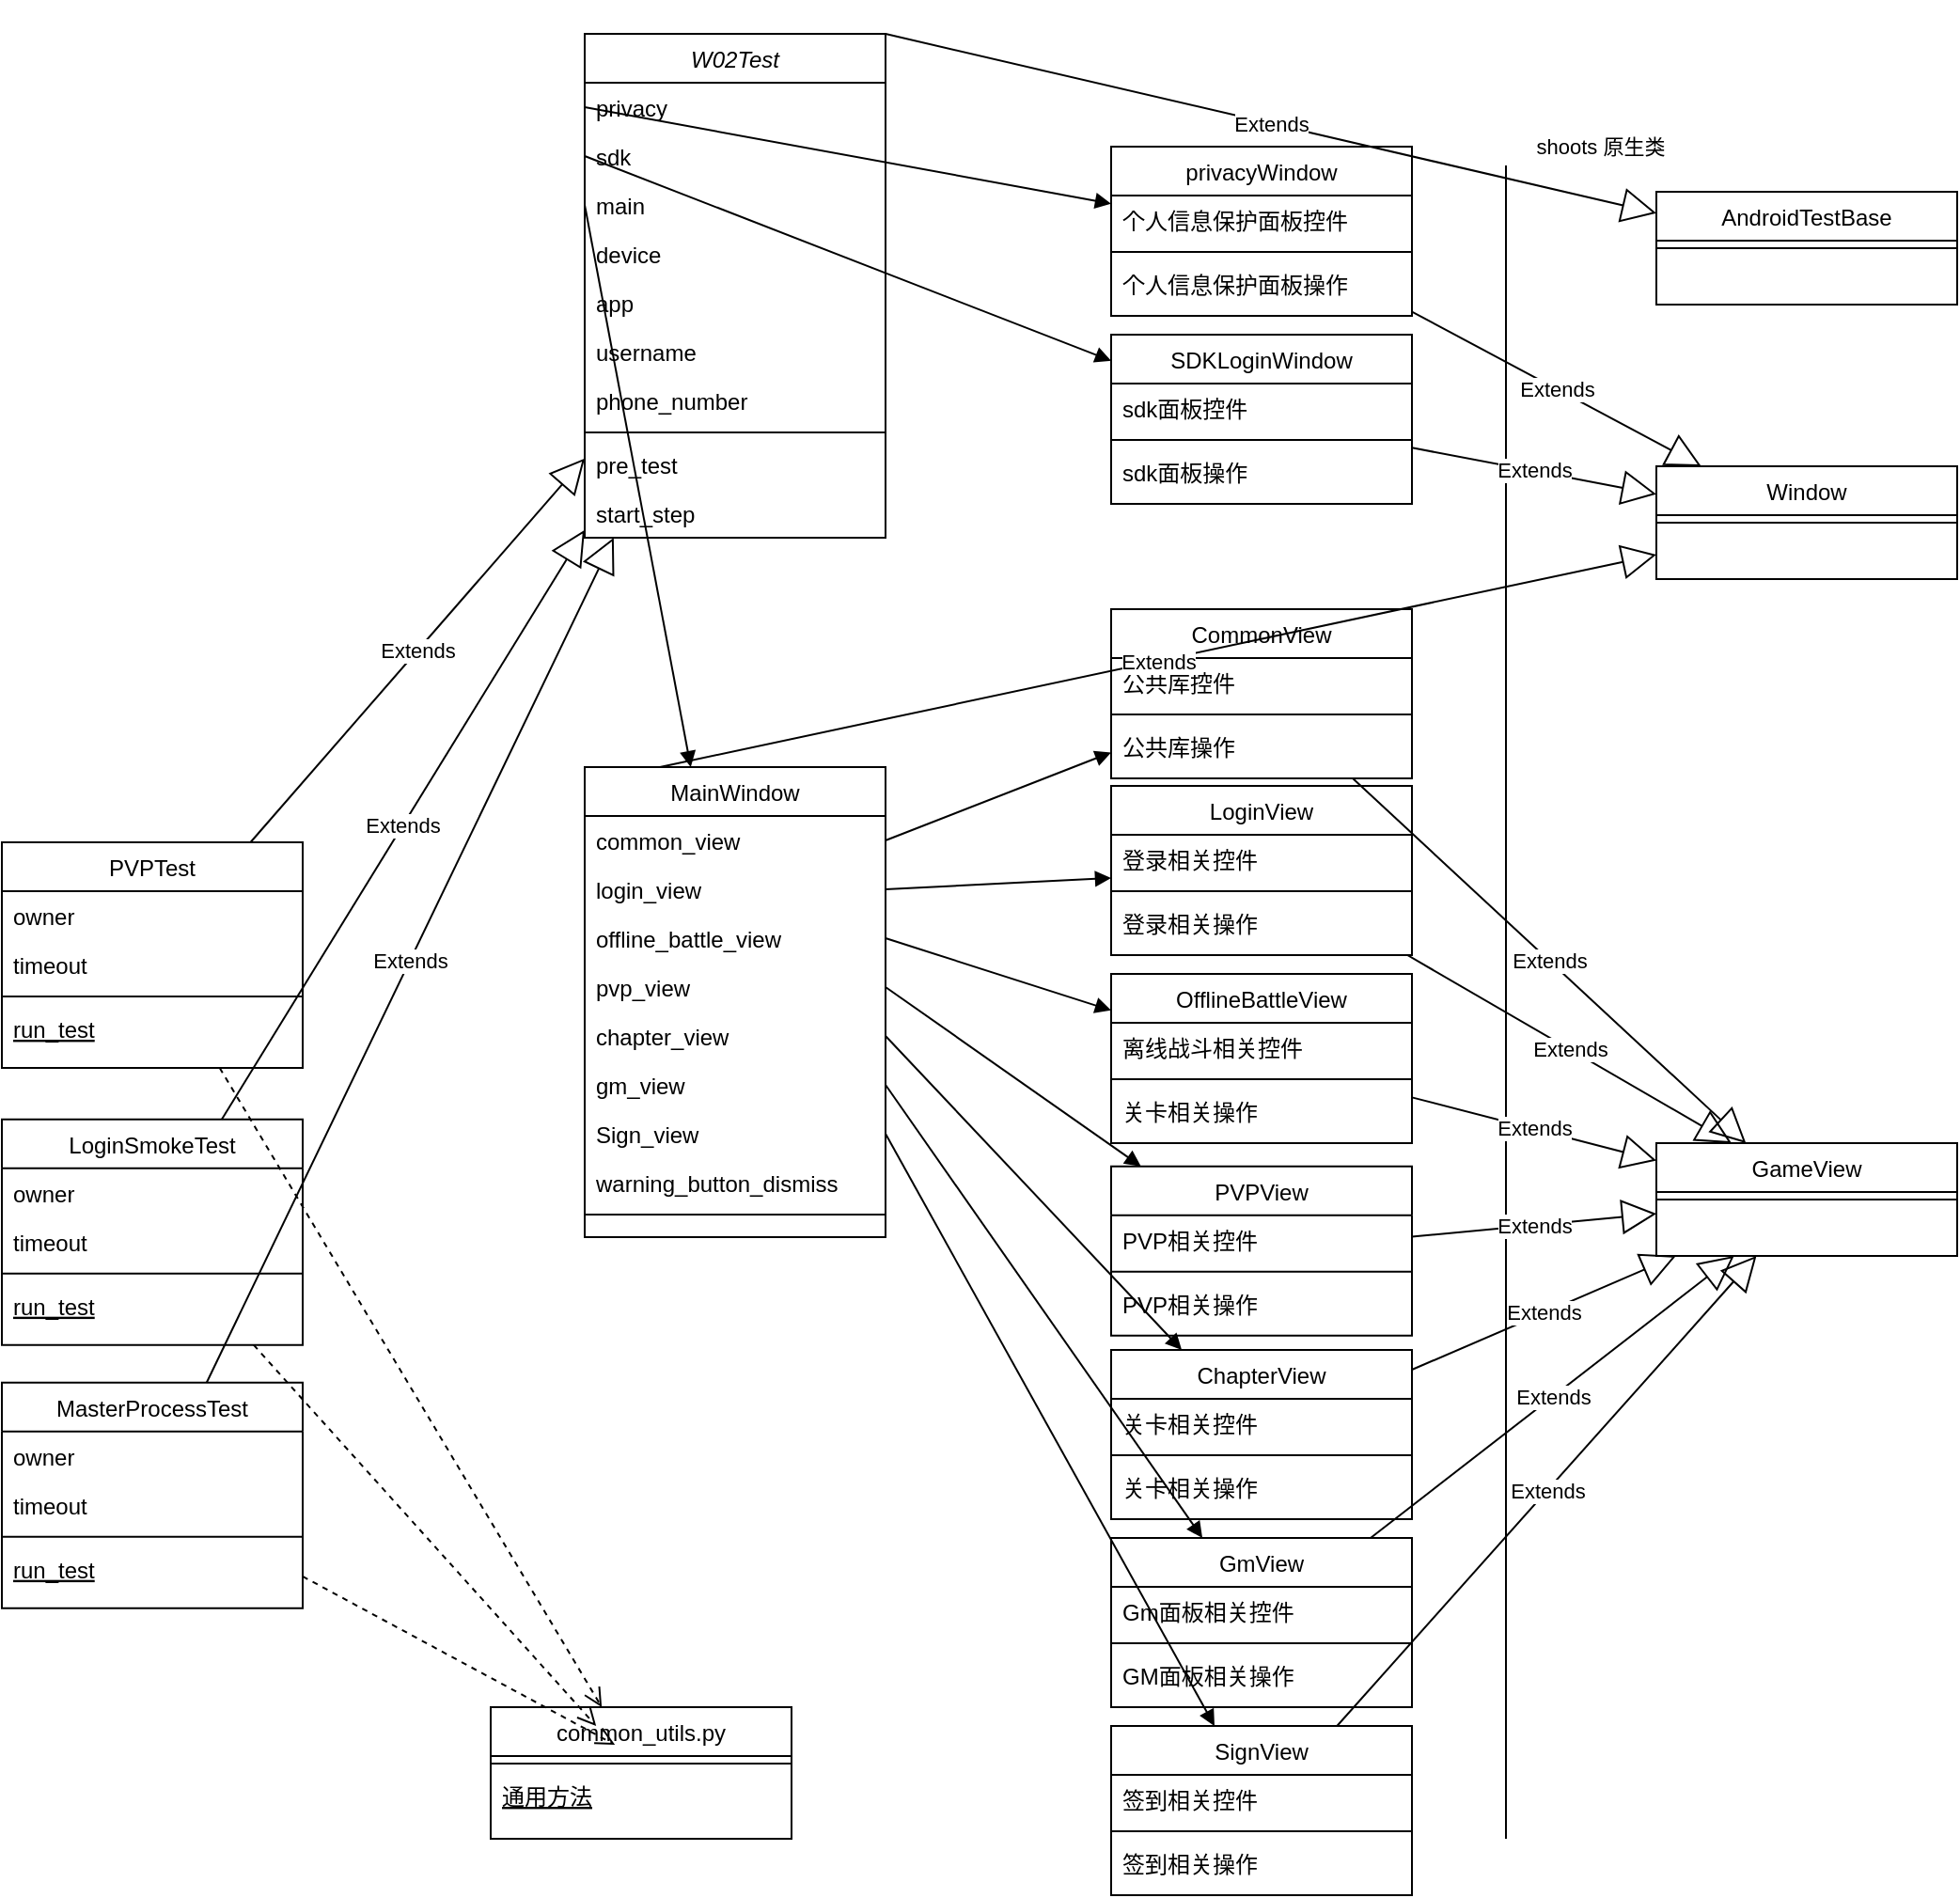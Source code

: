 <mxfile version="15.7.2" type="github">
  <diagram id="C5RBs43oDa-KdzZeNtuy" name="Page-1">
    <mxGraphModel dx="2062" dy="1154" grid="1" gridSize="10" guides="1" tooltips="1" connect="1" arrows="1" fold="1" page="1" pageScale="1" pageWidth="827" pageHeight="1169" math="0" shadow="0">
      <root>
        <mxCell id="WIyWlLk6GJQsqaUBKTNV-0" />
        <mxCell id="WIyWlLk6GJQsqaUBKTNV-1" parent="WIyWlLk6GJQsqaUBKTNV-0" />
        <mxCell id="zkfFHV4jXpPFQw0GAbJ--0" value="W02Test" style="swimlane;fontStyle=2;align=center;verticalAlign=top;childLayout=stackLayout;horizontal=1;startSize=26;horizontalStack=0;resizeParent=1;resizeLast=0;collapsible=1;marginBottom=0;rounded=0;shadow=0;strokeWidth=1;" parent="WIyWlLk6GJQsqaUBKTNV-1" vertex="1">
          <mxGeometry x="360" y="50" width="160" height="268" as="geometry">
            <mxRectangle x="230" y="140" width="160" height="26" as="alternateBounds" />
          </mxGeometry>
        </mxCell>
        <mxCell id="zkfFHV4jXpPFQw0GAbJ--1" value="privacy" style="text;align=left;verticalAlign=top;spacingLeft=4;spacingRight=4;overflow=hidden;rotatable=0;points=[[0,0.5],[1,0.5]];portConstraint=eastwest;" parent="zkfFHV4jXpPFQw0GAbJ--0" vertex="1">
          <mxGeometry y="26" width="160" height="26" as="geometry" />
        </mxCell>
        <mxCell id="zkfFHV4jXpPFQw0GAbJ--2" value="sdk" style="text;align=left;verticalAlign=top;spacingLeft=4;spacingRight=4;overflow=hidden;rotatable=0;points=[[0,0.5],[1,0.5]];portConstraint=eastwest;rounded=0;shadow=0;html=0;" parent="zkfFHV4jXpPFQw0GAbJ--0" vertex="1">
          <mxGeometry y="52" width="160" height="26" as="geometry" />
        </mxCell>
        <mxCell id="zkfFHV4jXpPFQw0GAbJ--3" value="main" style="text;align=left;verticalAlign=top;spacingLeft=4;spacingRight=4;overflow=hidden;rotatable=0;points=[[0,0.5],[1,0.5]];portConstraint=eastwest;rounded=0;shadow=0;html=0;" parent="zkfFHV4jXpPFQw0GAbJ--0" vertex="1">
          <mxGeometry y="78" width="160" height="26" as="geometry" />
        </mxCell>
        <mxCell id="FP9wu0z_1PRYk9KPwg8O-0" value="device" style="text;align=left;verticalAlign=top;spacingLeft=4;spacingRight=4;overflow=hidden;rotatable=0;points=[[0,0.5],[1,0.5]];portConstraint=eastwest;rounded=0;shadow=0;html=0;" vertex="1" parent="zkfFHV4jXpPFQw0GAbJ--0">
          <mxGeometry y="104" width="160" height="26" as="geometry" />
        </mxCell>
        <mxCell id="FP9wu0z_1PRYk9KPwg8O-1" value="app" style="text;align=left;verticalAlign=top;spacingLeft=4;spacingRight=4;overflow=hidden;rotatable=0;points=[[0,0.5],[1,0.5]];portConstraint=eastwest;rounded=0;shadow=0;html=0;" vertex="1" parent="zkfFHV4jXpPFQw0GAbJ--0">
          <mxGeometry y="130" width="160" height="26" as="geometry" />
        </mxCell>
        <mxCell id="FP9wu0z_1PRYk9KPwg8O-2" value="username" style="text;align=left;verticalAlign=top;spacingLeft=4;spacingRight=4;overflow=hidden;rotatable=0;points=[[0,0.5],[1,0.5]];portConstraint=eastwest;rounded=0;shadow=0;html=0;" vertex="1" parent="zkfFHV4jXpPFQw0GAbJ--0">
          <mxGeometry y="156" width="160" height="26" as="geometry" />
        </mxCell>
        <mxCell id="FP9wu0z_1PRYk9KPwg8O-3" value="phone_number" style="text;align=left;verticalAlign=top;spacingLeft=4;spacingRight=4;overflow=hidden;rotatable=0;points=[[0,0.5],[1,0.5]];portConstraint=eastwest;rounded=0;shadow=0;html=0;" vertex="1" parent="zkfFHV4jXpPFQw0GAbJ--0">
          <mxGeometry y="182" width="160" height="26" as="geometry" />
        </mxCell>
        <mxCell id="zkfFHV4jXpPFQw0GAbJ--4" value="" style="line;html=1;strokeWidth=1;align=left;verticalAlign=middle;spacingTop=-1;spacingLeft=3;spacingRight=3;rotatable=0;labelPosition=right;points=[];portConstraint=eastwest;" parent="zkfFHV4jXpPFQw0GAbJ--0" vertex="1">
          <mxGeometry y="208" width="160" height="8" as="geometry" />
        </mxCell>
        <mxCell id="zkfFHV4jXpPFQw0GAbJ--5" value="pre_test" style="text;align=left;verticalAlign=top;spacingLeft=4;spacingRight=4;overflow=hidden;rotatable=0;points=[[0,0.5],[1,0.5]];portConstraint=eastwest;" parent="zkfFHV4jXpPFQw0GAbJ--0" vertex="1">
          <mxGeometry y="216" width="160" height="26" as="geometry" />
        </mxCell>
        <mxCell id="FP9wu0z_1PRYk9KPwg8O-4" value="start_step" style="text;align=left;verticalAlign=top;spacingLeft=4;spacingRight=4;overflow=hidden;rotatable=0;points=[[0,0.5],[1,0.5]];portConstraint=eastwest;" vertex="1" parent="zkfFHV4jXpPFQw0GAbJ--0">
          <mxGeometry y="242" width="160" height="26" as="geometry" />
        </mxCell>
        <mxCell id="zkfFHV4jXpPFQw0GAbJ--6" value="PVPTest" style="swimlane;fontStyle=0;align=center;verticalAlign=top;childLayout=stackLayout;horizontal=1;startSize=26;horizontalStack=0;resizeParent=1;resizeLast=0;collapsible=1;marginBottom=0;rounded=0;shadow=0;strokeWidth=1;" parent="WIyWlLk6GJQsqaUBKTNV-1" vertex="1">
          <mxGeometry x="50" y="480" width="160" height="120" as="geometry">
            <mxRectangle x="130" y="380" width="160" height="26" as="alternateBounds" />
          </mxGeometry>
        </mxCell>
        <mxCell id="zkfFHV4jXpPFQw0GAbJ--7" value="owner" style="text;align=left;verticalAlign=top;spacingLeft=4;spacingRight=4;overflow=hidden;rotatable=0;points=[[0,0.5],[1,0.5]];portConstraint=eastwest;" parent="zkfFHV4jXpPFQw0GAbJ--6" vertex="1">
          <mxGeometry y="26" width="160" height="26" as="geometry" />
        </mxCell>
        <mxCell id="zkfFHV4jXpPFQw0GAbJ--8" value="timeout" style="text;align=left;verticalAlign=top;spacingLeft=4;spacingRight=4;overflow=hidden;rotatable=0;points=[[0,0.5],[1,0.5]];portConstraint=eastwest;rounded=0;shadow=0;html=0;" parent="zkfFHV4jXpPFQw0GAbJ--6" vertex="1">
          <mxGeometry y="52" width="160" height="26" as="geometry" />
        </mxCell>
        <mxCell id="zkfFHV4jXpPFQw0GAbJ--9" value="" style="line;html=1;strokeWidth=1;align=left;verticalAlign=middle;spacingTop=-1;spacingLeft=3;spacingRight=3;rotatable=0;labelPosition=right;points=[];portConstraint=eastwest;" parent="zkfFHV4jXpPFQw0GAbJ--6" vertex="1">
          <mxGeometry y="78" width="160" height="8" as="geometry" />
        </mxCell>
        <mxCell id="zkfFHV4jXpPFQw0GAbJ--10" value="run_test" style="text;align=left;verticalAlign=top;spacingLeft=4;spacingRight=4;overflow=hidden;rotatable=0;points=[[0,0.5],[1,0.5]];portConstraint=eastwest;fontStyle=4" parent="zkfFHV4jXpPFQw0GAbJ--6" vertex="1">
          <mxGeometry y="86" width="160" height="26" as="geometry" />
        </mxCell>
        <mxCell id="zkfFHV4jXpPFQw0GAbJ--17" value="MainWindow" style="swimlane;fontStyle=0;align=center;verticalAlign=top;childLayout=stackLayout;horizontal=1;startSize=26;horizontalStack=0;resizeParent=1;resizeLast=0;collapsible=1;marginBottom=0;rounded=0;shadow=0;strokeWidth=1;" parent="WIyWlLk6GJQsqaUBKTNV-1" vertex="1">
          <mxGeometry x="360" y="440" width="160" height="250" as="geometry">
            <mxRectangle x="550" y="140" width="160" height="26" as="alternateBounds" />
          </mxGeometry>
        </mxCell>
        <mxCell id="zkfFHV4jXpPFQw0GAbJ--18" value="common_view" style="text;align=left;verticalAlign=top;spacingLeft=4;spacingRight=4;overflow=hidden;rotatable=0;points=[[0,0.5],[1,0.5]];portConstraint=eastwest;" parent="zkfFHV4jXpPFQw0GAbJ--17" vertex="1">
          <mxGeometry y="26" width="160" height="26" as="geometry" />
        </mxCell>
        <mxCell id="zkfFHV4jXpPFQw0GAbJ--19" value="login_view" style="text;align=left;verticalAlign=top;spacingLeft=4;spacingRight=4;overflow=hidden;rotatable=0;points=[[0,0.5],[1,0.5]];portConstraint=eastwest;rounded=0;shadow=0;html=0;" parent="zkfFHV4jXpPFQw0GAbJ--17" vertex="1">
          <mxGeometry y="52" width="160" height="26" as="geometry" />
        </mxCell>
        <mxCell id="zkfFHV4jXpPFQw0GAbJ--20" value="offline_battle_view" style="text;align=left;verticalAlign=top;spacingLeft=4;spacingRight=4;overflow=hidden;rotatable=0;points=[[0,0.5],[1,0.5]];portConstraint=eastwest;rounded=0;shadow=0;html=0;" parent="zkfFHV4jXpPFQw0GAbJ--17" vertex="1">
          <mxGeometry y="78" width="160" height="26" as="geometry" />
        </mxCell>
        <mxCell id="zkfFHV4jXpPFQw0GAbJ--21" value="pvp_view" style="text;align=left;verticalAlign=top;spacingLeft=4;spacingRight=4;overflow=hidden;rotatable=0;points=[[0,0.5],[1,0.5]];portConstraint=eastwest;rounded=0;shadow=0;html=0;" parent="zkfFHV4jXpPFQw0GAbJ--17" vertex="1">
          <mxGeometry y="104" width="160" height="26" as="geometry" />
        </mxCell>
        <mxCell id="zkfFHV4jXpPFQw0GAbJ--22" value="chapter_view" style="text;align=left;verticalAlign=top;spacingLeft=4;spacingRight=4;overflow=hidden;rotatable=0;points=[[0,0.5],[1,0.5]];portConstraint=eastwest;rounded=0;shadow=0;html=0;" parent="zkfFHV4jXpPFQw0GAbJ--17" vertex="1">
          <mxGeometry y="130" width="160" height="26" as="geometry" />
        </mxCell>
        <mxCell id="FP9wu0z_1PRYk9KPwg8O-25" value="gm_view" style="text;align=left;verticalAlign=top;spacingLeft=4;spacingRight=4;overflow=hidden;rotatable=0;points=[[0,0.5],[1,0.5]];portConstraint=eastwest;rounded=0;shadow=0;html=0;" vertex="1" parent="zkfFHV4jXpPFQw0GAbJ--17">
          <mxGeometry y="156" width="160" height="26" as="geometry" />
        </mxCell>
        <mxCell id="FP9wu0z_1PRYk9KPwg8O-26" value="Sign_view" style="text;align=left;verticalAlign=top;spacingLeft=4;spacingRight=4;overflow=hidden;rotatable=0;points=[[0,0.5],[1,0.5]];portConstraint=eastwest;rounded=0;shadow=0;html=0;" vertex="1" parent="zkfFHV4jXpPFQw0GAbJ--17">
          <mxGeometry y="182" width="160" height="26" as="geometry" />
        </mxCell>
        <mxCell id="FP9wu0z_1PRYk9KPwg8O-27" value="warning_button_dismiss" style="text;align=left;verticalAlign=top;spacingLeft=4;spacingRight=4;overflow=hidden;rotatable=0;points=[[0,0.5],[1,0.5]];portConstraint=eastwest;rounded=0;shadow=0;html=0;" vertex="1" parent="zkfFHV4jXpPFQw0GAbJ--17">
          <mxGeometry y="208" width="160" height="26" as="geometry" />
        </mxCell>
        <mxCell id="zkfFHV4jXpPFQw0GAbJ--23" value="" style="line;html=1;strokeWidth=1;align=left;verticalAlign=middle;spacingTop=-1;spacingLeft=3;spacingRight=3;rotatable=0;labelPosition=right;points=[];portConstraint=eastwest;" parent="zkfFHV4jXpPFQw0GAbJ--17" vertex="1">
          <mxGeometry y="234" width="160" height="8" as="geometry" />
        </mxCell>
        <mxCell id="FP9wu0z_1PRYk9KPwg8O-5" value="Extends" style="endArrow=block;endSize=16;endFill=0;html=1;rounded=0;" edge="1" parent="WIyWlLk6GJQsqaUBKTNV-1" source="zkfFHV4jXpPFQw0GAbJ--6" target="zkfFHV4jXpPFQw0GAbJ--0">
          <mxGeometry width="160" relative="1" as="geometry">
            <mxPoint x="470" y="550" as="sourcePoint" />
            <mxPoint x="630" y="550" as="targetPoint" />
          </mxGeometry>
        </mxCell>
        <mxCell id="FP9wu0z_1PRYk9KPwg8O-7" value="LoginSmokeTest" style="swimlane;fontStyle=0;align=center;verticalAlign=top;childLayout=stackLayout;horizontal=1;startSize=26;horizontalStack=0;resizeParent=1;resizeLast=0;collapsible=1;marginBottom=0;rounded=0;shadow=0;strokeWidth=1;" vertex="1" parent="WIyWlLk6GJQsqaUBKTNV-1">
          <mxGeometry x="50" y="627.35" width="160" height="120" as="geometry">
            <mxRectangle x="130" y="380" width="160" height="26" as="alternateBounds" />
          </mxGeometry>
        </mxCell>
        <mxCell id="FP9wu0z_1PRYk9KPwg8O-8" value="owner" style="text;align=left;verticalAlign=top;spacingLeft=4;spacingRight=4;overflow=hidden;rotatable=0;points=[[0,0.5],[1,0.5]];portConstraint=eastwest;" vertex="1" parent="FP9wu0z_1PRYk9KPwg8O-7">
          <mxGeometry y="26" width="160" height="26" as="geometry" />
        </mxCell>
        <mxCell id="FP9wu0z_1PRYk9KPwg8O-9" value="timeout" style="text;align=left;verticalAlign=top;spacingLeft=4;spacingRight=4;overflow=hidden;rotatable=0;points=[[0,0.5],[1,0.5]];portConstraint=eastwest;rounded=0;shadow=0;html=0;" vertex="1" parent="FP9wu0z_1PRYk9KPwg8O-7">
          <mxGeometry y="52" width="160" height="26" as="geometry" />
        </mxCell>
        <mxCell id="FP9wu0z_1PRYk9KPwg8O-10" value="" style="line;html=1;strokeWidth=1;align=left;verticalAlign=middle;spacingTop=-1;spacingLeft=3;spacingRight=3;rotatable=0;labelPosition=right;points=[];portConstraint=eastwest;" vertex="1" parent="FP9wu0z_1PRYk9KPwg8O-7">
          <mxGeometry y="78" width="160" height="8" as="geometry" />
        </mxCell>
        <mxCell id="FP9wu0z_1PRYk9KPwg8O-11" value="run_test" style="text;align=left;verticalAlign=top;spacingLeft=4;spacingRight=4;overflow=hidden;rotatable=0;points=[[0,0.5],[1,0.5]];portConstraint=eastwest;fontStyle=4" vertex="1" parent="FP9wu0z_1PRYk9KPwg8O-7">
          <mxGeometry y="86" width="160" height="26" as="geometry" />
        </mxCell>
        <mxCell id="FP9wu0z_1PRYk9KPwg8O-12" value="Extends" style="endArrow=block;endSize=16;endFill=0;html=1;rounded=0;" edge="1" parent="WIyWlLk6GJQsqaUBKTNV-1" source="FP9wu0z_1PRYk9KPwg8O-7" target="zkfFHV4jXpPFQw0GAbJ--0">
          <mxGeometry width="160" relative="1" as="geometry">
            <mxPoint x="470" y="697.35" as="sourcePoint" />
            <mxPoint x="360" y="489.995" as="targetPoint" />
          </mxGeometry>
        </mxCell>
        <mxCell id="FP9wu0z_1PRYk9KPwg8O-13" value="MasterProcessTest" style="swimlane;fontStyle=0;align=center;verticalAlign=top;childLayout=stackLayout;horizontal=1;startSize=26;horizontalStack=0;resizeParent=1;resizeLast=0;collapsible=1;marginBottom=0;rounded=0;shadow=0;strokeWidth=1;" vertex="1" parent="WIyWlLk6GJQsqaUBKTNV-1">
          <mxGeometry x="50" y="767.35" width="160" height="120" as="geometry">
            <mxRectangle x="130" y="380" width="160" height="26" as="alternateBounds" />
          </mxGeometry>
        </mxCell>
        <mxCell id="FP9wu0z_1PRYk9KPwg8O-14" value="owner" style="text;align=left;verticalAlign=top;spacingLeft=4;spacingRight=4;overflow=hidden;rotatable=0;points=[[0,0.5],[1,0.5]];portConstraint=eastwest;" vertex="1" parent="FP9wu0z_1PRYk9KPwg8O-13">
          <mxGeometry y="26" width="160" height="26" as="geometry" />
        </mxCell>
        <mxCell id="FP9wu0z_1PRYk9KPwg8O-15" value="timeout" style="text;align=left;verticalAlign=top;spacingLeft=4;spacingRight=4;overflow=hidden;rotatable=0;points=[[0,0.5],[1,0.5]];portConstraint=eastwest;rounded=0;shadow=0;html=0;" vertex="1" parent="FP9wu0z_1PRYk9KPwg8O-13">
          <mxGeometry y="52" width="160" height="26" as="geometry" />
        </mxCell>
        <mxCell id="FP9wu0z_1PRYk9KPwg8O-16" value="" style="line;html=1;strokeWidth=1;align=left;verticalAlign=middle;spacingTop=-1;spacingLeft=3;spacingRight=3;rotatable=0;labelPosition=right;points=[];portConstraint=eastwest;" vertex="1" parent="FP9wu0z_1PRYk9KPwg8O-13">
          <mxGeometry y="78" width="160" height="8" as="geometry" />
        </mxCell>
        <mxCell id="FP9wu0z_1PRYk9KPwg8O-17" value="run_test" style="text;align=left;verticalAlign=top;spacingLeft=4;spacingRight=4;overflow=hidden;rotatable=0;points=[[0,0.5],[1,0.5]];portConstraint=eastwest;fontStyle=4" vertex="1" parent="FP9wu0z_1PRYk9KPwg8O-13">
          <mxGeometry y="86" width="160" height="26" as="geometry" />
        </mxCell>
        <mxCell id="FP9wu0z_1PRYk9KPwg8O-18" value="Extends" style="endArrow=block;endSize=16;endFill=0;html=1;rounded=0;" edge="1" parent="WIyWlLk6GJQsqaUBKTNV-1" source="FP9wu0z_1PRYk9KPwg8O-13" target="zkfFHV4jXpPFQw0GAbJ--0">
          <mxGeometry width="160" relative="1" as="geometry">
            <mxPoint x="470" y="837.35" as="sourcePoint" />
            <mxPoint x="360" y="629.995" as="targetPoint" />
          </mxGeometry>
        </mxCell>
        <mxCell id="FP9wu0z_1PRYk9KPwg8O-19" value="common_utils.py" style="swimlane;fontStyle=0;align=center;verticalAlign=top;childLayout=stackLayout;horizontal=1;startSize=26;horizontalStack=0;resizeParent=1;resizeLast=0;collapsible=1;marginBottom=0;rounded=0;shadow=0;strokeWidth=1;" vertex="1" parent="WIyWlLk6GJQsqaUBKTNV-1">
          <mxGeometry x="310" y="940" width="160" height="70" as="geometry">
            <mxRectangle x="130" y="380" width="160" height="26" as="alternateBounds" />
          </mxGeometry>
        </mxCell>
        <mxCell id="FP9wu0z_1PRYk9KPwg8O-22" value="" style="line;html=1;strokeWidth=1;align=left;verticalAlign=middle;spacingTop=-1;spacingLeft=3;spacingRight=3;rotatable=0;labelPosition=right;points=[];portConstraint=eastwest;" vertex="1" parent="FP9wu0z_1PRYk9KPwg8O-19">
          <mxGeometry y="26" width="160" height="8" as="geometry" />
        </mxCell>
        <mxCell id="FP9wu0z_1PRYk9KPwg8O-23" value="通用方法" style="text;align=left;verticalAlign=top;spacingLeft=4;spacingRight=4;overflow=hidden;rotatable=0;points=[[0,0.5],[1,0.5]];portConstraint=eastwest;fontStyle=4" vertex="1" parent="FP9wu0z_1PRYk9KPwg8O-19">
          <mxGeometry y="34" width="160" height="26" as="geometry" />
        </mxCell>
        <mxCell id="FP9wu0z_1PRYk9KPwg8O-24" value="" style="html=1;verticalAlign=bottom;endArrow=open;dashed=1;endSize=8;rounded=0;" edge="1" parent="WIyWlLk6GJQsqaUBKTNV-1" source="zkfFHV4jXpPFQw0GAbJ--6" target="FP9wu0z_1PRYk9KPwg8O-19">
          <mxGeometry relative="1" as="geometry">
            <mxPoint x="590" y="550" as="sourcePoint" />
            <mxPoint x="510" y="550" as="targetPoint" />
          </mxGeometry>
        </mxCell>
        <mxCell id="FP9wu0z_1PRYk9KPwg8O-62" value="privacyWindow" style="swimlane;fontStyle=0;align=center;verticalAlign=top;childLayout=stackLayout;horizontal=1;startSize=26;horizontalStack=0;resizeParent=1;resizeLast=0;collapsible=1;marginBottom=0;rounded=0;shadow=0;strokeWidth=1;" vertex="1" parent="WIyWlLk6GJQsqaUBKTNV-1">
          <mxGeometry x="640" y="110" width="160" height="90" as="geometry">
            <mxRectangle x="550" y="140" width="160" height="26" as="alternateBounds" />
          </mxGeometry>
        </mxCell>
        <mxCell id="FP9wu0z_1PRYk9KPwg8O-63" value="个人信息保护面板控件" style="text;align=left;verticalAlign=top;spacingLeft=4;spacingRight=4;overflow=hidden;rotatable=0;points=[[0,0.5],[1,0.5]];portConstraint=eastwest;" vertex="1" parent="FP9wu0z_1PRYk9KPwg8O-62">
          <mxGeometry y="26" width="160" height="26" as="geometry" />
        </mxCell>
        <mxCell id="FP9wu0z_1PRYk9KPwg8O-71" value="" style="line;html=1;strokeWidth=1;align=left;verticalAlign=middle;spacingTop=-1;spacingLeft=3;spacingRight=3;rotatable=0;labelPosition=right;points=[];portConstraint=eastwest;" vertex="1" parent="FP9wu0z_1PRYk9KPwg8O-62">
          <mxGeometry y="52" width="160" height="8" as="geometry" />
        </mxCell>
        <mxCell id="FP9wu0z_1PRYk9KPwg8O-72" value="个人信息保护面板操作" style="text;align=left;verticalAlign=top;spacingLeft=4;spacingRight=4;overflow=hidden;rotatable=0;points=[[0,0.5],[1,0.5]];portConstraint=eastwest;" vertex="1" parent="FP9wu0z_1PRYk9KPwg8O-62">
          <mxGeometry y="60" width="160" height="26" as="geometry" />
        </mxCell>
        <mxCell id="FP9wu0z_1PRYk9KPwg8O-90" value="" style="html=1;verticalAlign=bottom;endArrow=block;rounded=0;exitX=0;exitY=0.5;exitDx=0;exitDy=0;startArrow=none;" edge="1" parent="WIyWlLk6GJQsqaUBKTNV-1" source="zkfFHV4jXpPFQw0GAbJ--1" target="FP9wu0z_1PRYk9KPwg8O-62">
          <mxGeometry width="80" relative="1" as="geometry">
            <mxPoint x="370" y="530" as="sourcePoint" />
            <mxPoint x="450" y="530" as="targetPoint" />
          </mxGeometry>
        </mxCell>
        <mxCell id="FP9wu0z_1PRYk9KPwg8O-91" value="" style="html=1;verticalAlign=bottom;endArrow=block;rounded=0;exitX=0;exitY=0.5;exitDx=0;exitDy=0;" edge="1" parent="WIyWlLk6GJQsqaUBKTNV-1" source="zkfFHV4jXpPFQw0GAbJ--3" target="zkfFHV4jXpPFQw0GAbJ--17">
          <mxGeometry width="80" relative="1" as="geometry">
            <mxPoint x="370" y="224.8" as="sourcePoint" />
            <mxPoint x="890" y="230.0" as="targetPoint" />
          </mxGeometry>
        </mxCell>
        <mxCell id="FP9wu0z_1PRYk9KPwg8O-92" value="" style="html=1;verticalAlign=bottom;endArrow=block;rounded=0;exitX=0;exitY=0.5;exitDx=0;exitDy=0;" edge="1" parent="WIyWlLk6GJQsqaUBKTNV-1" source="zkfFHV4jXpPFQw0GAbJ--2" target="FP9wu0z_1PRYk9KPwg8O-86">
          <mxGeometry width="80" relative="1" as="geometry">
            <mxPoint x="240" y="179" as="sourcePoint" />
            <mxPoint x="760" y="184.2" as="targetPoint" />
          </mxGeometry>
        </mxCell>
        <mxCell id="FP9wu0z_1PRYk9KPwg8O-86" value="SDKLoginWindow" style="swimlane;fontStyle=0;align=center;verticalAlign=top;childLayout=stackLayout;horizontal=1;startSize=26;horizontalStack=0;resizeParent=1;resizeLast=0;collapsible=1;marginBottom=0;rounded=0;shadow=0;strokeWidth=1;" vertex="1" parent="WIyWlLk6GJQsqaUBKTNV-1">
          <mxGeometry x="640" y="210" width="160" height="90" as="geometry">
            <mxRectangle x="550" y="140" width="160" height="26" as="alternateBounds" />
          </mxGeometry>
        </mxCell>
        <mxCell id="FP9wu0z_1PRYk9KPwg8O-87" value="sdk面板控件" style="text;align=left;verticalAlign=top;spacingLeft=4;spacingRight=4;overflow=hidden;rotatable=0;points=[[0,0.5],[1,0.5]];portConstraint=eastwest;" vertex="1" parent="FP9wu0z_1PRYk9KPwg8O-86">
          <mxGeometry y="26" width="160" height="26" as="geometry" />
        </mxCell>
        <mxCell id="FP9wu0z_1PRYk9KPwg8O-88" value="" style="line;html=1;strokeWidth=1;align=left;verticalAlign=middle;spacingTop=-1;spacingLeft=3;spacingRight=3;rotatable=0;labelPosition=right;points=[];portConstraint=eastwest;" vertex="1" parent="FP9wu0z_1PRYk9KPwg8O-86">
          <mxGeometry y="52" width="160" height="8" as="geometry" />
        </mxCell>
        <mxCell id="FP9wu0z_1PRYk9KPwg8O-89" value="sdk面板操作" style="text;align=left;verticalAlign=top;spacingLeft=4;spacingRight=4;overflow=hidden;rotatable=0;points=[[0,0.5],[1,0.5]];portConstraint=eastwest;" vertex="1" parent="FP9wu0z_1PRYk9KPwg8O-86">
          <mxGeometry y="60" width="160" height="26" as="geometry" />
        </mxCell>
        <mxCell id="FP9wu0z_1PRYk9KPwg8O-96" value="ChapterView" style="swimlane;fontStyle=0;align=center;verticalAlign=top;childLayout=stackLayout;horizontal=1;startSize=26;horizontalStack=0;resizeParent=1;resizeLast=0;collapsible=1;marginBottom=0;rounded=0;shadow=0;strokeWidth=1;" vertex="1" parent="WIyWlLk6GJQsqaUBKTNV-1">
          <mxGeometry x="640" y="750" width="160" height="90" as="geometry">
            <mxRectangle x="550" y="140" width="160" height="26" as="alternateBounds" />
          </mxGeometry>
        </mxCell>
        <mxCell id="FP9wu0z_1PRYk9KPwg8O-97" value="关卡相关控件" style="text;align=left;verticalAlign=top;spacingLeft=4;spacingRight=4;overflow=hidden;rotatable=0;points=[[0,0.5],[1,0.5]];portConstraint=eastwest;" vertex="1" parent="FP9wu0z_1PRYk9KPwg8O-96">
          <mxGeometry y="26" width="160" height="26" as="geometry" />
        </mxCell>
        <mxCell id="FP9wu0z_1PRYk9KPwg8O-98" value="" style="line;html=1;strokeWidth=1;align=left;verticalAlign=middle;spacingTop=-1;spacingLeft=3;spacingRight=3;rotatable=0;labelPosition=right;points=[];portConstraint=eastwest;" vertex="1" parent="FP9wu0z_1PRYk9KPwg8O-96">
          <mxGeometry y="52" width="160" height="8" as="geometry" />
        </mxCell>
        <mxCell id="FP9wu0z_1PRYk9KPwg8O-99" value="关卡相关操作" style="text;align=left;verticalAlign=top;spacingLeft=4;spacingRight=4;overflow=hidden;rotatable=0;points=[[0,0.5],[1,0.5]];portConstraint=eastwest;" vertex="1" parent="FP9wu0z_1PRYk9KPwg8O-96">
          <mxGeometry y="60" width="160" height="26" as="geometry" />
        </mxCell>
        <mxCell id="FP9wu0z_1PRYk9KPwg8O-100" value="GmView" style="swimlane;fontStyle=0;align=center;verticalAlign=top;childLayout=stackLayout;horizontal=1;startSize=26;horizontalStack=0;resizeParent=1;resizeLast=0;collapsible=1;marginBottom=0;rounded=0;shadow=0;strokeWidth=1;" vertex="1" parent="WIyWlLk6GJQsqaUBKTNV-1">
          <mxGeometry x="640" y="850" width="160" height="90" as="geometry">
            <mxRectangle x="550" y="140" width="160" height="26" as="alternateBounds" />
          </mxGeometry>
        </mxCell>
        <mxCell id="FP9wu0z_1PRYk9KPwg8O-101" value="Gm面板相关控件" style="text;align=left;verticalAlign=top;spacingLeft=4;spacingRight=4;overflow=hidden;rotatable=0;points=[[0,0.5],[1,0.5]];portConstraint=eastwest;" vertex="1" parent="FP9wu0z_1PRYk9KPwg8O-100">
          <mxGeometry y="26" width="160" height="26" as="geometry" />
        </mxCell>
        <mxCell id="FP9wu0z_1PRYk9KPwg8O-102" value="" style="line;html=1;strokeWidth=1;align=left;verticalAlign=middle;spacingTop=-1;spacingLeft=3;spacingRight=3;rotatable=0;labelPosition=right;points=[];portConstraint=eastwest;" vertex="1" parent="FP9wu0z_1PRYk9KPwg8O-100">
          <mxGeometry y="52" width="160" height="8" as="geometry" />
        </mxCell>
        <mxCell id="FP9wu0z_1PRYk9KPwg8O-103" value="GM面板相关操作" style="text;align=left;verticalAlign=top;spacingLeft=4;spacingRight=4;overflow=hidden;rotatable=0;points=[[0,0.5],[1,0.5]];portConstraint=eastwest;" vertex="1" parent="FP9wu0z_1PRYk9KPwg8O-100">
          <mxGeometry y="60" width="160" height="26" as="geometry" />
        </mxCell>
        <mxCell id="FP9wu0z_1PRYk9KPwg8O-104" value="LoginView" style="swimlane;fontStyle=0;align=center;verticalAlign=top;childLayout=stackLayout;horizontal=1;startSize=26;horizontalStack=0;resizeParent=1;resizeLast=0;collapsible=1;marginBottom=0;rounded=0;shadow=0;strokeWidth=1;" vertex="1" parent="WIyWlLk6GJQsqaUBKTNV-1">
          <mxGeometry x="640" y="450" width="160" height="90" as="geometry">
            <mxRectangle x="550" y="140" width="160" height="26" as="alternateBounds" />
          </mxGeometry>
        </mxCell>
        <mxCell id="FP9wu0z_1PRYk9KPwg8O-105" value="登录相关控件" style="text;align=left;verticalAlign=top;spacingLeft=4;spacingRight=4;overflow=hidden;rotatable=0;points=[[0,0.5],[1,0.5]];portConstraint=eastwest;" vertex="1" parent="FP9wu0z_1PRYk9KPwg8O-104">
          <mxGeometry y="26" width="160" height="26" as="geometry" />
        </mxCell>
        <mxCell id="FP9wu0z_1PRYk9KPwg8O-106" value="" style="line;html=1;strokeWidth=1;align=left;verticalAlign=middle;spacingTop=-1;spacingLeft=3;spacingRight=3;rotatable=0;labelPosition=right;points=[];portConstraint=eastwest;" vertex="1" parent="FP9wu0z_1PRYk9KPwg8O-104">
          <mxGeometry y="52" width="160" height="8" as="geometry" />
        </mxCell>
        <mxCell id="FP9wu0z_1PRYk9KPwg8O-107" value="登录相关操作" style="text;align=left;verticalAlign=top;spacingLeft=4;spacingRight=4;overflow=hidden;rotatable=0;points=[[0,0.5],[1,0.5]];portConstraint=eastwest;" vertex="1" parent="FP9wu0z_1PRYk9KPwg8O-104">
          <mxGeometry y="60" width="160" height="26" as="geometry" />
        </mxCell>
        <mxCell id="FP9wu0z_1PRYk9KPwg8O-108" value="OfflineBattleView" style="swimlane;fontStyle=0;align=center;verticalAlign=top;childLayout=stackLayout;horizontal=1;startSize=26;horizontalStack=0;resizeParent=1;resizeLast=0;collapsible=1;marginBottom=0;rounded=0;shadow=0;strokeWidth=1;" vertex="1" parent="WIyWlLk6GJQsqaUBKTNV-1">
          <mxGeometry x="640" y="550" width="160" height="90" as="geometry">
            <mxRectangle x="550" y="140" width="160" height="26" as="alternateBounds" />
          </mxGeometry>
        </mxCell>
        <mxCell id="FP9wu0z_1PRYk9KPwg8O-109" value="离线战斗相关控件" style="text;align=left;verticalAlign=top;spacingLeft=4;spacingRight=4;overflow=hidden;rotatable=0;points=[[0,0.5],[1,0.5]];portConstraint=eastwest;" vertex="1" parent="FP9wu0z_1PRYk9KPwg8O-108">
          <mxGeometry y="26" width="160" height="26" as="geometry" />
        </mxCell>
        <mxCell id="FP9wu0z_1PRYk9KPwg8O-110" value="" style="line;html=1;strokeWidth=1;align=left;verticalAlign=middle;spacingTop=-1;spacingLeft=3;spacingRight=3;rotatable=0;labelPosition=right;points=[];portConstraint=eastwest;" vertex="1" parent="FP9wu0z_1PRYk9KPwg8O-108">
          <mxGeometry y="52" width="160" height="8" as="geometry" />
        </mxCell>
        <mxCell id="FP9wu0z_1PRYk9KPwg8O-111" value="关卡相关操作" style="text;align=left;verticalAlign=top;spacingLeft=4;spacingRight=4;overflow=hidden;rotatable=0;points=[[0,0.5],[1,0.5]];portConstraint=eastwest;" vertex="1" parent="FP9wu0z_1PRYk9KPwg8O-108">
          <mxGeometry y="60" width="160" height="26" as="geometry" />
        </mxCell>
        <mxCell id="FP9wu0z_1PRYk9KPwg8O-112" value="PVPView" style="swimlane;fontStyle=0;align=center;verticalAlign=top;childLayout=stackLayout;horizontal=1;startSize=26;horizontalStack=0;resizeParent=1;resizeLast=0;collapsible=1;marginBottom=0;rounded=0;shadow=0;strokeWidth=1;" vertex="1" parent="WIyWlLk6GJQsqaUBKTNV-1">
          <mxGeometry x="640" y="652.35" width="160" height="90" as="geometry">
            <mxRectangle x="550" y="140" width="160" height="26" as="alternateBounds" />
          </mxGeometry>
        </mxCell>
        <mxCell id="FP9wu0z_1PRYk9KPwg8O-113" value="PVP相关控件" style="text;align=left;verticalAlign=top;spacingLeft=4;spacingRight=4;overflow=hidden;rotatable=0;points=[[0,0.5],[1,0.5]];portConstraint=eastwest;" vertex="1" parent="FP9wu0z_1PRYk9KPwg8O-112">
          <mxGeometry y="26" width="160" height="26" as="geometry" />
        </mxCell>
        <mxCell id="FP9wu0z_1PRYk9KPwg8O-114" value="" style="line;html=1;strokeWidth=1;align=left;verticalAlign=middle;spacingTop=-1;spacingLeft=3;spacingRight=3;rotatable=0;labelPosition=right;points=[];portConstraint=eastwest;" vertex="1" parent="FP9wu0z_1PRYk9KPwg8O-112">
          <mxGeometry y="52" width="160" height="8" as="geometry" />
        </mxCell>
        <mxCell id="FP9wu0z_1PRYk9KPwg8O-115" value="PVP相关操作" style="text;align=left;verticalAlign=top;spacingLeft=4;spacingRight=4;overflow=hidden;rotatable=0;points=[[0,0.5],[1,0.5]];portConstraint=eastwest;" vertex="1" parent="FP9wu0z_1PRYk9KPwg8O-112">
          <mxGeometry y="60" width="160" height="26" as="geometry" />
        </mxCell>
        <mxCell id="FP9wu0z_1PRYk9KPwg8O-116" value="SignView" style="swimlane;fontStyle=0;align=center;verticalAlign=top;childLayout=stackLayout;horizontal=1;startSize=26;horizontalStack=0;resizeParent=1;resizeLast=0;collapsible=1;marginBottom=0;rounded=0;shadow=0;strokeWidth=1;" vertex="1" parent="WIyWlLk6GJQsqaUBKTNV-1">
          <mxGeometry x="640" y="950" width="160" height="90" as="geometry">
            <mxRectangle x="550" y="140" width="160" height="26" as="alternateBounds" />
          </mxGeometry>
        </mxCell>
        <mxCell id="FP9wu0z_1PRYk9KPwg8O-117" value="签到相关控件" style="text;align=left;verticalAlign=top;spacingLeft=4;spacingRight=4;overflow=hidden;rotatable=0;points=[[0,0.5],[1,0.5]];portConstraint=eastwest;" vertex="1" parent="FP9wu0z_1PRYk9KPwg8O-116">
          <mxGeometry y="26" width="160" height="26" as="geometry" />
        </mxCell>
        <mxCell id="FP9wu0z_1PRYk9KPwg8O-118" value="" style="line;html=1;strokeWidth=1;align=left;verticalAlign=middle;spacingTop=-1;spacingLeft=3;spacingRight=3;rotatable=0;labelPosition=right;points=[];portConstraint=eastwest;" vertex="1" parent="FP9wu0z_1PRYk9KPwg8O-116">
          <mxGeometry y="52" width="160" height="8" as="geometry" />
        </mxCell>
        <mxCell id="FP9wu0z_1PRYk9KPwg8O-119" value="签到相关操作" style="text;align=left;verticalAlign=top;spacingLeft=4;spacingRight=4;overflow=hidden;rotatable=0;points=[[0,0.5],[1,0.5]];portConstraint=eastwest;" vertex="1" parent="FP9wu0z_1PRYk9KPwg8O-116">
          <mxGeometry y="60" width="160" height="26" as="geometry" />
        </mxCell>
        <mxCell id="FP9wu0z_1PRYk9KPwg8O-120" value="CommonView" style="swimlane;fontStyle=0;align=center;verticalAlign=top;childLayout=stackLayout;horizontal=1;startSize=26;horizontalStack=0;resizeParent=1;resizeLast=0;collapsible=1;marginBottom=0;rounded=0;shadow=0;strokeWidth=1;" vertex="1" parent="WIyWlLk6GJQsqaUBKTNV-1">
          <mxGeometry x="640" y="356" width="160" height="90" as="geometry">
            <mxRectangle x="550" y="140" width="160" height="26" as="alternateBounds" />
          </mxGeometry>
        </mxCell>
        <mxCell id="FP9wu0z_1PRYk9KPwg8O-121" value="公共库控件" style="text;align=left;verticalAlign=top;spacingLeft=4;spacingRight=4;overflow=hidden;rotatable=0;points=[[0,0.5],[1,0.5]];portConstraint=eastwest;" vertex="1" parent="FP9wu0z_1PRYk9KPwg8O-120">
          <mxGeometry y="26" width="160" height="26" as="geometry" />
        </mxCell>
        <mxCell id="FP9wu0z_1PRYk9KPwg8O-122" value="" style="line;html=1;strokeWidth=1;align=left;verticalAlign=middle;spacingTop=-1;spacingLeft=3;spacingRight=3;rotatable=0;labelPosition=right;points=[];portConstraint=eastwest;" vertex="1" parent="FP9wu0z_1PRYk9KPwg8O-120">
          <mxGeometry y="52" width="160" height="8" as="geometry" />
        </mxCell>
        <mxCell id="FP9wu0z_1PRYk9KPwg8O-123" value="公共库操作" style="text;align=left;verticalAlign=top;spacingLeft=4;spacingRight=4;overflow=hidden;rotatable=0;points=[[0,0.5],[1,0.5]];portConstraint=eastwest;" vertex="1" parent="FP9wu0z_1PRYk9KPwg8O-120">
          <mxGeometry y="60" width="160" height="26" as="geometry" />
        </mxCell>
        <mxCell id="FP9wu0z_1PRYk9KPwg8O-124" value="" style="html=1;verticalAlign=bottom;endArrow=block;rounded=0;exitX=1;exitY=0.5;exitDx=0;exitDy=0;" edge="1" parent="WIyWlLk6GJQsqaUBKTNV-1" source="zkfFHV4jXpPFQw0GAbJ--18" target="FP9wu0z_1PRYk9KPwg8O-120">
          <mxGeometry width="80" relative="1" as="geometry">
            <mxPoint x="230" y="195" as="sourcePoint" />
            <mxPoint x="760" y="247.131" as="targetPoint" />
          </mxGeometry>
        </mxCell>
        <mxCell id="FP9wu0z_1PRYk9KPwg8O-125" value="" style="html=1;verticalAlign=bottom;endArrow=block;rounded=0;exitX=1;exitY=0.5;exitDx=0;exitDy=0;" edge="1" parent="WIyWlLk6GJQsqaUBKTNV-1" source="zkfFHV4jXpPFQw0GAbJ--19" target="FP9wu0z_1PRYk9KPwg8O-104">
          <mxGeometry width="80" relative="1" as="geometry">
            <mxPoint x="424" y="289" as="sourcePoint" />
            <mxPoint x="285.538" y="690" as="targetPoint" />
          </mxGeometry>
        </mxCell>
        <mxCell id="FP9wu0z_1PRYk9KPwg8O-126" value="" style="html=1;verticalAlign=bottom;endArrow=block;rounded=0;exitX=1;exitY=0.5;exitDx=0;exitDy=0;" edge="1" parent="WIyWlLk6GJQsqaUBKTNV-1" source="zkfFHV4jXpPFQw0GAbJ--20" target="FP9wu0z_1PRYk9KPwg8O-108">
          <mxGeometry width="80" relative="1" as="geometry">
            <mxPoint x="434" y="299" as="sourcePoint" />
            <mxPoint x="295.538" y="700" as="targetPoint" />
          </mxGeometry>
        </mxCell>
        <mxCell id="FP9wu0z_1PRYk9KPwg8O-127" value="" style="html=1;verticalAlign=bottom;endArrow=block;rounded=0;exitX=1;exitY=0.5;exitDx=0;exitDy=0;" edge="1" parent="WIyWlLk6GJQsqaUBKTNV-1" source="zkfFHV4jXpPFQw0GAbJ--21" target="FP9wu0z_1PRYk9KPwg8O-112">
          <mxGeometry width="80" relative="1" as="geometry">
            <mxPoint x="444" y="309" as="sourcePoint" />
            <mxPoint x="305.538" y="710" as="targetPoint" />
          </mxGeometry>
        </mxCell>
        <mxCell id="FP9wu0z_1PRYk9KPwg8O-128" value="" style="html=1;verticalAlign=bottom;endArrow=block;rounded=0;exitX=1;exitY=0.5;exitDx=0;exitDy=0;" edge="1" parent="WIyWlLk6GJQsqaUBKTNV-1" source="zkfFHV4jXpPFQw0GAbJ--22" target="FP9wu0z_1PRYk9KPwg8O-96">
          <mxGeometry width="80" relative="1" as="geometry">
            <mxPoint x="454" y="319" as="sourcePoint" />
            <mxPoint x="315.538" y="720" as="targetPoint" />
          </mxGeometry>
        </mxCell>
        <mxCell id="FP9wu0z_1PRYk9KPwg8O-129" value="" style="html=1;verticalAlign=bottom;endArrow=block;rounded=0;exitX=1;exitY=0.5;exitDx=0;exitDy=0;" edge="1" parent="WIyWlLk6GJQsqaUBKTNV-1" source="FP9wu0z_1PRYk9KPwg8O-25" target="FP9wu0z_1PRYk9KPwg8O-100">
          <mxGeometry width="80" relative="1" as="geometry">
            <mxPoint x="390" y="573" as="sourcePoint" />
            <mxPoint x="640" y="606.598" as="targetPoint" />
          </mxGeometry>
        </mxCell>
        <mxCell id="FP9wu0z_1PRYk9KPwg8O-130" value="" style="html=1;verticalAlign=bottom;endArrow=block;rounded=0;exitX=1;exitY=0.5;exitDx=0;exitDy=0;" edge="1" parent="WIyWlLk6GJQsqaUBKTNV-1" source="FP9wu0z_1PRYk9KPwg8O-26" target="FP9wu0z_1PRYk9KPwg8O-116">
          <mxGeometry width="80" relative="1" as="geometry">
            <mxPoint x="269" y="727.35" as="sourcePoint" />
            <mxPoint x="559" y="988.35" as="targetPoint" />
          </mxGeometry>
        </mxCell>
        <mxCell id="FP9wu0z_1PRYk9KPwg8O-131" value="" style="html=1;verticalAlign=bottom;endArrow=open;dashed=1;endSize=8;rounded=0;" edge="1" parent="WIyWlLk6GJQsqaUBKTNV-1" source="FP9wu0z_1PRYk9KPwg8O-7">
          <mxGeometry relative="1" as="geometry">
            <mxPoint x="173.913" y="610" as="sourcePoint" />
            <mxPoint x="366.087" y="950" as="targetPoint" />
          </mxGeometry>
        </mxCell>
        <mxCell id="FP9wu0z_1PRYk9KPwg8O-132" value="" style="html=1;verticalAlign=bottom;endArrow=open;dashed=1;endSize=8;rounded=0;" edge="1" parent="WIyWlLk6GJQsqaUBKTNV-1" source="FP9wu0z_1PRYk9KPwg8O-13">
          <mxGeometry relative="1" as="geometry">
            <mxPoint x="183.913" y="620" as="sourcePoint" />
            <mxPoint x="376.087" y="960" as="targetPoint" />
          </mxGeometry>
        </mxCell>
        <mxCell id="FP9wu0z_1PRYk9KPwg8O-133" value="AndroidTestBase" style="swimlane;fontStyle=0;align=center;verticalAlign=top;childLayout=stackLayout;horizontal=1;startSize=26;horizontalStack=0;resizeParent=1;resizeLast=0;collapsible=1;marginBottom=0;rounded=0;shadow=0;strokeWidth=1;" vertex="1" parent="WIyWlLk6GJQsqaUBKTNV-1">
          <mxGeometry x="930" y="134" width="160" height="60" as="geometry">
            <mxRectangle x="550" y="140" width="160" height="26" as="alternateBounds" />
          </mxGeometry>
        </mxCell>
        <mxCell id="FP9wu0z_1PRYk9KPwg8O-135" value="" style="line;html=1;strokeWidth=1;align=left;verticalAlign=middle;spacingTop=-1;spacingLeft=3;spacingRight=3;rotatable=0;labelPosition=right;points=[];portConstraint=eastwest;" vertex="1" parent="FP9wu0z_1PRYk9KPwg8O-133">
          <mxGeometry y="26" width="160" height="8" as="geometry" />
        </mxCell>
        <mxCell id="FP9wu0z_1PRYk9KPwg8O-140" value="" style="endArrow=none;html=1;rounded=0;" edge="1" parent="WIyWlLk6GJQsqaUBKTNV-1">
          <mxGeometry width="50" height="50" relative="1" as="geometry">
            <mxPoint x="850" y="1010" as="sourcePoint" />
            <mxPoint x="850" y="120" as="targetPoint" />
          </mxGeometry>
        </mxCell>
        <mxCell id="FP9wu0z_1PRYk9KPwg8O-141" value="shoots 原生类" style="edgeLabel;html=1;align=center;verticalAlign=middle;resizable=0;points=[];" vertex="1" connectable="0" parent="FP9wu0z_1PRYk9KPwg8O-140">
          <mxGeometry x="-0.112" y="2" relative="1" as="geometry">
            <mxPoint x="52" y="-505" as="offset" />
          </mxGeometry>
        </mxCell>
        <mxCell id="FP9wu0z_1PRYk9KPwg8O-142" value="Extends" style="endArrow=block;endSize=16;endFill=0;html=1;rounded=0;exitX=1;exitY=0;exitDx=0;exitDy=0;" edge="1" parent="WIyWlLk6GJQsqaUBKTNV-1" source="zkfFHV4jXpPFQw0GAbJ--0" target="FP9wu0z_1PRYk9KPwg8O-133">
          <mxGeometry width="160" relative="1" as="geometry">
            <mxPoint x="52.247" y="470" as="sourcePoint" />
            <mxPoint x="230" y="265.871" as="targetPoint" />
          </mxGeometry>
        </mxCell>
        <mxCell id="FP9wu0z_1PRYk9KPwg8O-143" value="Window" style="swimlane;fontStyle=0;align=center;verticalAlign=top;childLayout=stackLayout;horizontal=1;startSize=26;horizontalStack=0;resizeParent=1;resizeLast=0;collapsible=1;marginBottom=0;rounded=0;shadow=0;strokeWidth=1;" vertex="1" parent="WIyWlLk6GJQsqaUBKTNV-1">
          <mxGeometry x="930" y="280" width="160" height="60" as="geometry">
            <mxRectangle x="550" y="140" width="160" height="26" as="alternateBounds" />
          </mxGeometry>
        </mxCell>
        <mxCell id="FP9wu0z_1PRYk9KPwg8O-144" value="" style="line;html=1;strokeWidth=1;align=left;verticalAlign=middle;spacingTop=-1;spacingLeft=3;spacingRight=3;rotatable=0;labelPosition=right;points=[];portConstraint=eastwest;" vertex="1" parent="FP9wu0z_1PRYk9KPwg8O-143">
          <mxGeometry y="26" width="160" height="8" as="geometry" />
        </mxCell>
        <mxCell id="FP9wu0z_1PRYk9KPwg8O-145" value="Extends" style="endArrow=block;endSize=16;endFill=0;html=1;rounded=0;exitX=0.25;exitY=0;exitDx=0;exitDy=0;" edge="1" parent="WIyWlLk6GJQsqaUBKTNV-1" source="zkfFHV4jXpPFQw0GAbJ--17" target="FP9wu0z_1PRYk9KPwg8O-143">
          <mxGeometry width="160" relative="1" as="geometry">
            <mxPoint x="390" y="40" as="sourcePoint" />
            <mxPoint x="940" y="156.984" as="targetPoint" />
          </mxGeometry>
        </mxCell>
        <mxCell id="FP9wu0z_1PRYk9KPwg8O-146" value="Extends" style="endArrow=block;endSize=16;endFill=0;html=1;rounded=0;" edge="1" parent="WIyWlLk6GJQsqaUBKTNV-1" source="FP9wu0z_1PRYk9KPwg8O-62" target="FP9wu0z_1PRYk9KPwg8O-143">
          <mxGeometry width="160" relative="1" as="geometry">
            <mxPoint x="400" y="50" as="sourcePoint" />
            <mxPoint x="950" y="166.984" as="targetPoint" />
          </mxGeometry>
        </mxCell>
        <mxCell id="FP9wu0z_1PRYk9KPwg8O-147" value="Extends" style="endArrow=block;endSize=16;endFill=0;html=1;rounded=0;" edge="1" parent="WIyWlLk6GJQsqaUBKTNV-1" source="FP9wu0z_1PRYk9KPwg8O-86" target="FP9wu0z_1PRYk9KPwg8O-143">
          <mxGeometry width="160" relative="1" as="geometry">
            <mxPoint x="410" y="60" as="sourcePoint" />
            <mxPoint x="960" y="176.984" as="targetPoint" />
          </mxGeometry>
        </mxCell>
        <mxCell id="FP9wu0z_1PRYk9KPwg8O-148" value="GameView" style="swimlane;fontStyle=0;align=center;verticalAlign=top;childLayout=stackLayout;horizontal=1;startSize=26;horizontalStack=0;resizeParent=1;resizeLast=0;collapsible=1;marginBottom=0;rounded=0;shadow=0;strokeWidth=1;" vertex="1" parent="WIyWlLk6GJQsqaUBKTNV-1">
          <mxGeometry x="930" y="640" width="160" height="60" as="geometry">
            <mxRectangle x="550" y="140" width="160" height="26" as="alternateBounds" />
          </mxGeometry>
        </mxCell>
        <mxCell id="FP9wu0z_1PRYk9KPwg8O-149" value="" style="line;html=1;strokeWidth=1;align=left;verticalAlign=middle;spacingTop=-1;spacingLeft=3;spacingRight=3;rotatable=0;labelPosition=right;points=[];portConstraint=eastwest;" vertex="1" parent="FP9wu0z_1PRYk9KPwg8O-148">
          <mxGeometry y="26" width="160" height="8" as="geometry" />
        </mxCell>
        <mxCell id="FP9wu0z_1PRYk9KPwg8O-150" value="Extends" style="endArrow=block;endSize=16;endFill=0;html=1;rounded=0;" edge="1" parent="WIyWlLk6GJQsqaUBKTNV-1" source="FP9wu0z_1PRYk9KPwg8O-120" target="FP9wu0z_1PRYk9KPwg8O-148">
          <mxGeometry width="160" relative="1" as="geometry">
            <mxPoint x="270" y="430" as="sourcePoint" />
            <mxPoint x="940" y="331.733" as="targetPoint" />
          </mxGeometry>
        </mxCell>
        <mxCell id="FP9wu0z_1PRYk9KPwg8O-151" value="Extends" style="endArrow=block;endSize=16;endFill=0;html=1;rounded=0;entryX=0.25;entryY=0;entryDx=0;entryDy=0;" edge="1" parent="WIyWlLk6GJQsqaUBKTNV-1" source="FP9wu0z_1PRYk9KPwg8O-104" target="FP9wu0z_1PRYk9KPwg8O-148">
          <mxGeometry width="160" relative="1" as="geometry">
            <mxPoint x="776.384" y="456" as="sourcePoint" />
            <mxPoint x="989.078" y="662.35" as="targetPoint" />
          </mxGeometry>
        </mxCell>
        <mxCell id="FP9wu0z_1PRYk9KPwg8O-152" value="Extends" style="endArrow=block;endSize=16;endFill=0;html=1;rounded=0;" edge="1" parent="WIyWlLk6GJQsqaUBKTNV-1" source="FP9wu0z_1PRYk9KPwg8O-108" target="FP9wu0z_1PRYk9KPwg8O-148">
          <mxGeometry width="160" relative="1" as="geometry">
            <mxPoint x="786.384" y="466" as="sourcePoint" />
            <mxPoint x="999.078" y="672.35" as="targetPoint" />
          </mxGeometry>
        </mxCell>
        <mxCell id="FP9wu0z_1PRYk9KPwg8O-153" value="Extends" style="endArrow=block;endSize=16;endFill=0;html=1;rounded=0;" edge="1" parent="WIyWlLk6GJQsqaUBKTNV-1" source="FP9wu0z_1PRYk9KPwg8O-112" target="FP9wu0z_1PRYk9KPwg8O-148">
          <mxGeometry width="160" relative="1" as="geometry">
            <mxPoint x="796.384" y="476" as="sourcePoint" />
            <mxPoint x="1009.078" y="682.35" as="targetPoint" />
          </mxGeometry>
        </mxCell>
        <mxCell id="FP9wu0z_1PRYk9KPwg8O-154" value="Extends" style="endArrow=block;endSize=16;endFill=0;html=1;rounded=0;" edge="1" parent="WIyWlLk6GJQsqaUBKTNV-1" source="FP9wu0z_1PRYk9KPwg8O-96" target="FP9wu0z_1PRYk9KPwg8O-148">
          <mxGeometry width="160" relative="1" as="geometry">
            <mxPoint x="806.384" y="486" as="sourcePoint" />
            <mxPoint x="1019.078" y="692.35" as="targetPoint" />
          </mxGeometry>
        </mxCell>
        <mxCell id="FP9wu0z_1PRYk9KPwg8O-155" value="Extends" style="endArrow=block;endSize=16;endFill=0;html=1;rounded=0;" edge="1" parent="WIyWlLk6GJQsqaUBKTNV-1" source="FP9wu0z_1PRYk9KPwg8O-100" target="FP9wu0z_1PRYk9KPwg8O-148">
          <mxGeometry width="160" relative="1" as="geometry">
            <mxPoint x="816.384" y="496" as="sourcePoint" />
            <mxPoint x="1029.078" y="702.35" as="targetPoint" />
          </mxGeometry>
        </mxCell>
        <mxCell id="FP9wu0z_1PRYk9KPwg8O-156" value="Extends" style="endArrow=block;endSize=16;endFill=0;html=1;rounded=0;" edge="1" parent="WIyWlLk6GJQsqaUBKTNV-1" source="FP9wu0z_1PRYk9KPwg8O-116" target="FP9wu0z_1PRYk9KPwg8O-148">
          <mxGeometry width="160" relative="1" as="geometry">
            <mxPoint x="826.384" y="506" as="sourcePoint" />
            <mxPoint x="1039.078" y="712.35" as="targetPoint" />
          </mxGeometry>
        </mxCell>
      </root>
    </mxGraphModel>
  </diagram>
</mxfile>
